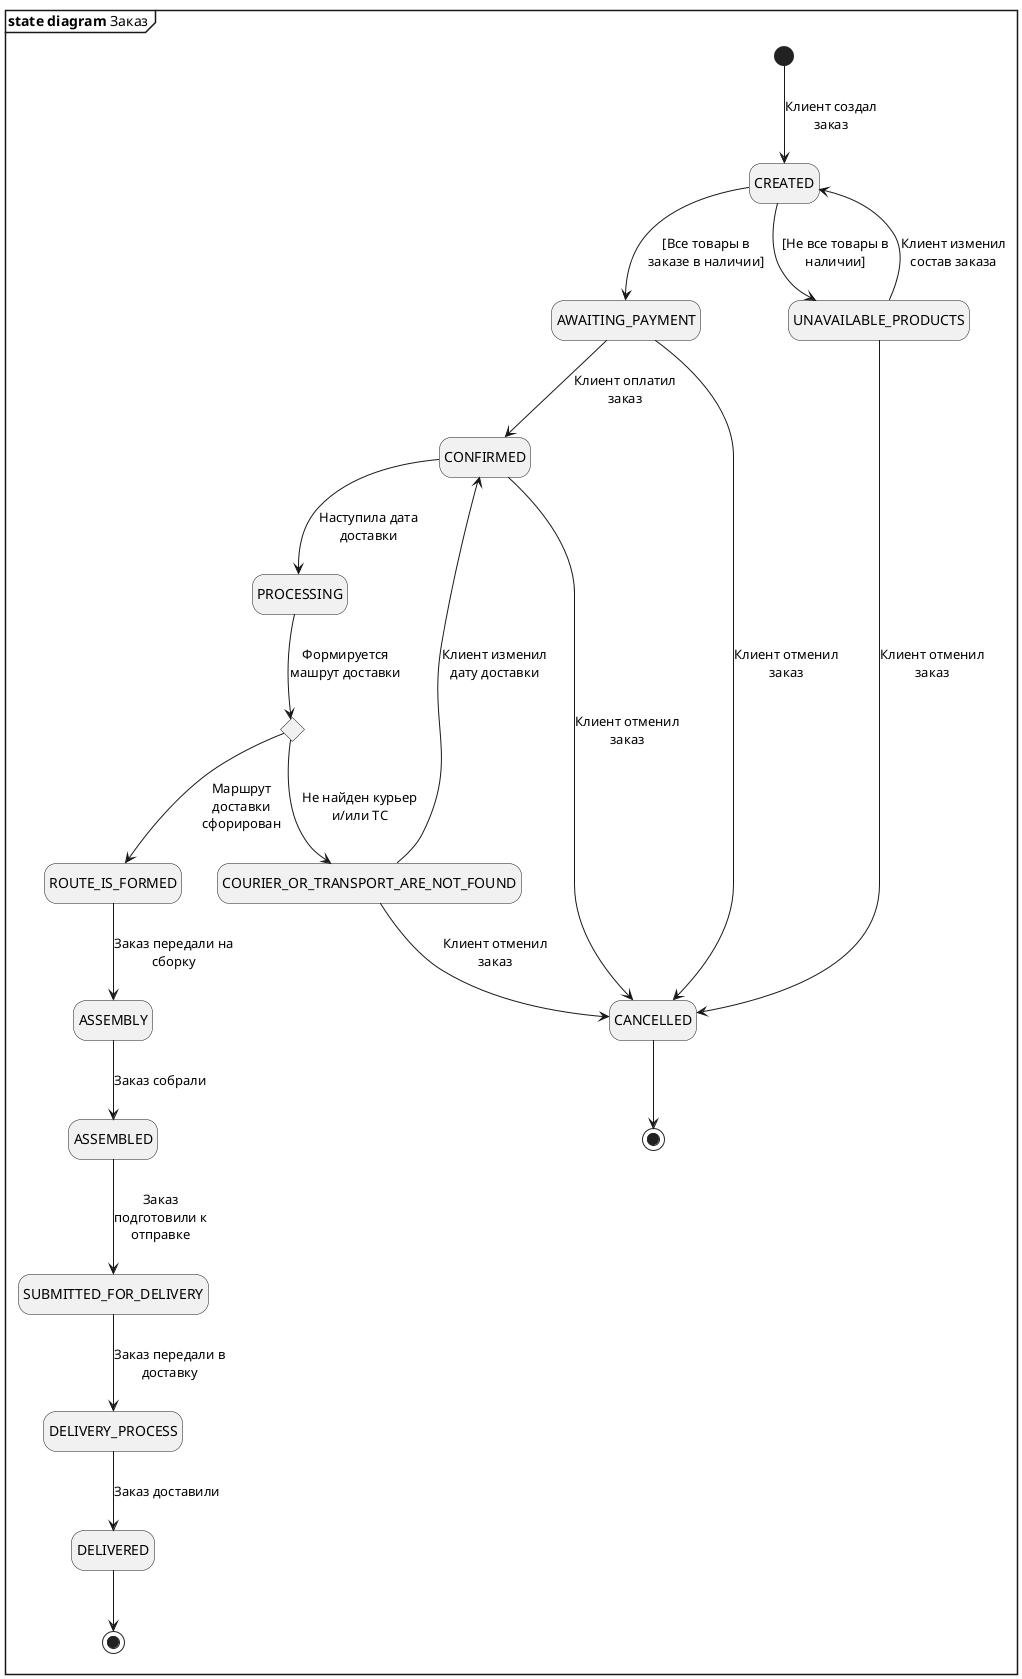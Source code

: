 @startuml state machine
hide empty description
skinparam maxMessageSize 120
mainframe **state diagram** Заказ
state end <<end>>
state choice <<choice>>

[*] --> CREATED : Клиент создал заказ
CREATED --> AWAITING_PAYMENT : [Все товары в заказе в наличии]
CREATED --> UNAVAILABLE_PRODUCTS : [Не все товары в наличии]
    UNAVAILABLE_PRODUCTS --> CANCELLED : Клиент отменил заказ
    UNAVAILABLE_PRODUCTS --> CREATED : Клиент изменил состав заказа
AWAITING_PAYMENT --> CONFIRMED : Клиент оплатил заказ
CONFIRMED --> PROCESSING : Наступила дата доставки
PROCESSING --> choice : Формируется машрут доставки
    choice --> ROUTE_IS_FORMED : Маршрут доставки сфорирован
    choice --> COURIER_OR_TRANSPORT_ARE_NOT_FOUND: Не найден курьер и/или ТС
        COURIER_OR_TRANSPORT_ARE_NOT_FOUND --> CONFIRMED : Клиент изменил дату доставки
ROUTE_IS_FORMED --> ASSEMBLY : Заказ передали на сборку
ASSEMBLY --> ASSEMBLED : Заказ собрали
ASSEMBLED --> SUBMITTED_FOR_DELIVERY : Заказ подготовили к отправке
SUBMITTED_FOR_DELIVERY --> DELIVERY_PROCESS : Заказ передали в доставку
DELIVERY_PROCESS --> DELIVERED : Заказ доставили

COURIER_OR_TRANSPORT_ARE_NOT_FOUND --> CANCELLED : Клиент отменил заказ
CONFIRMED --> CANCELLED : Клиент отменил заказ
AWAITING_PAYMENT --> CANCELLED : Клиент отменил заказ


DELIVERED --> [*]
CANCELLED --> end

@enduml
